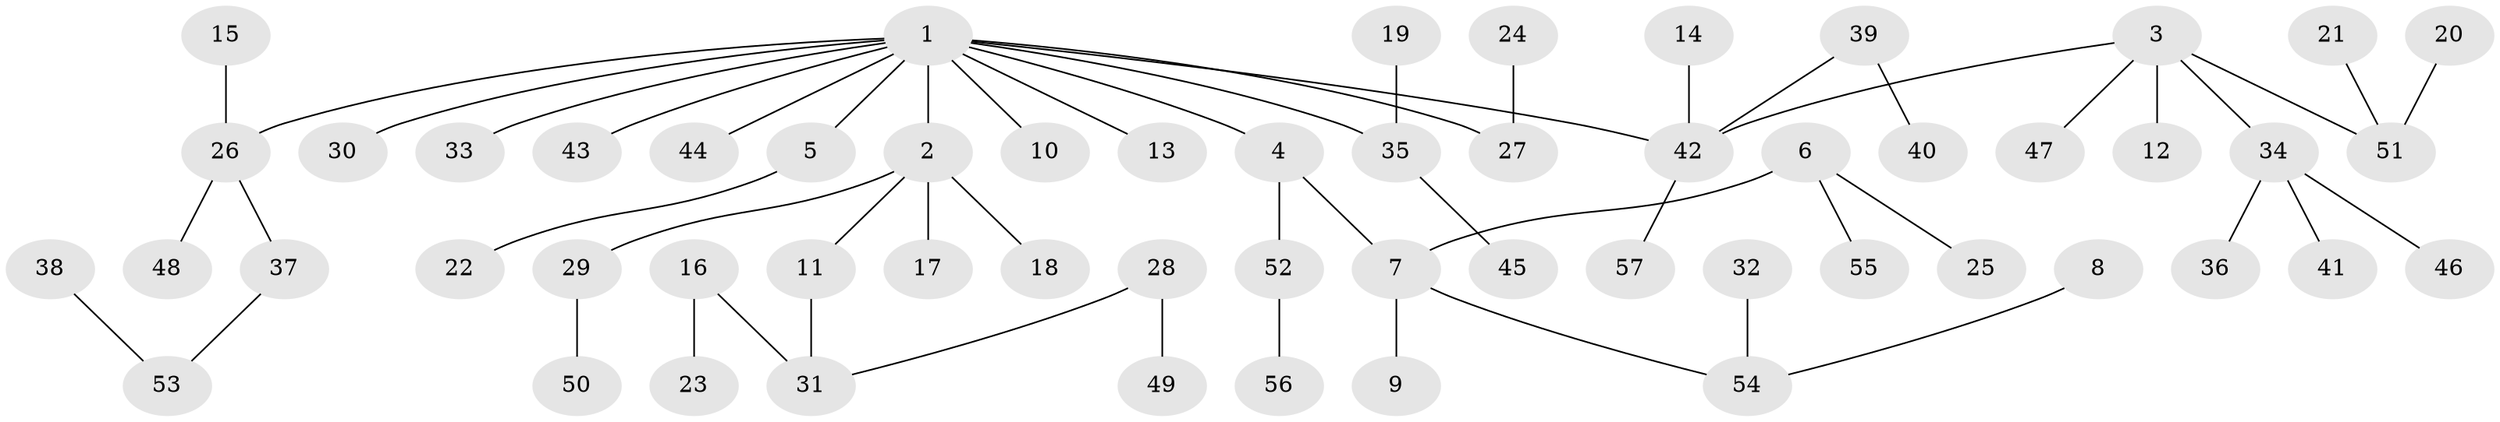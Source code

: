 // original degree distribution, {8: 0.008849557522123894, 3: 0.10619469026548672, 4: 0.10619469026548672, 5: 0.02654867256637168, 2: 0.2831858407079646, 1: 0.4690265486725664}
// Generated by graph-tools (version 1.1) at 2025/26/03/09/25 03:26:27]
// undirected, 57 vertices, 56 edges
graph export_dot {
graph [start="1"]
  node [color=gray90,style=filled];
  1;
  2;
  3;
  4;
  5;
  6;
  7;
  8;
  9;
  10;
  11;
  12;
  13;
  14;
  15;
  16;
  17;
  18;
  19;
  20;
  21;
  22;
  23;
  24;
  25;
  26;
  27;
  28;
  29;
  30;
  31;
  32;
  33;
  34;
  35;
  36;
  37;
  38;
  39;
  40;
  41;
  42;
  43;
  44;
  45;
  46;
  47;
  48;
  49;
  50;
  51;
  52;
  53;
  54;
  55;
  56;
  57;
  1 -- 2 [weight=1.0];
  1 -- 4 [weight=1.0];
  1 -- 5 [weight=1.0];
  1 -- 10 [weight=1.0];
  1 -- 13 [weight=1.0];
  1 -- 26 [weight=1.0];
  1 -- 27 [weight=1.0];
  1 -- 30 [weight=1.0];
  1 -- 33 [weight=1.0];
  1 -- 35 [weight=1.0];
  1 -- 42 [weight=1.0];
  1 -- 43 [weight=1.0];
  1 -- 44 [weight=1.0];
  2 -- 11 [weight=1.0];
  2 -- 17 [weight=1.0];
  2 -- 18 [weight=1.0];
  2 -- 29 [weight=1.0];
  3 -- 12 [weight=1.0];
  3 -- 34 [weight=1.0];
  3 -- 42 [weight=1.0];
  3 -- 47 [weight=1.0];
  3 -- 51 [weight=1.0];
  4 -- 7 [weight=1.0];
  4 -- 52 [weight=1.0];
  5 -- 22 [weight=1.0];
  6 -- 7 [weight=1.0];
  6 -- 25 [weight=1.0];
  6 -- 55 [weight=1.0];
  7 -- 9 [weight=1.0];
  7 -- 54 [weight=1.0];
  8 -- 54 [weight=1.0];
  11 -- 31 [weight=1.0];
  14 -- 42 [weight=1.0];
  15 -- 26 [weight=1.0];
  16 -- 23 [weight=1.0];
  16 -- 31 [weight=1.0];
  19 -- 35 [weight=1.0];
  20 -- 51 [weight=1.0];
  21 -- 51 [weight=1.0];
  24 -- 27 [weight=1.0];
  26 -- 37 [weight=1.0];
  26 -- 48 [weight=1.0];
  28 -- 31 [weight=1.0];
  28 -- 49 [weight=1.0];
  29 -- 50 [weight=1.0];
  32 -- 54 [weight=1.0];
  34 -- 36 [weight=1.0];
  34 -- 41 [weight=1.0];
  34 -- 46 [weight=1.0];
  35 -- 45 [weight=1.0];
  37 -- 53 [weight=1.0];
  38 -- 53 [weight=1.0];
  39 -- 40 [weight=1.0];
  39 -- 42 [weight=1.0];
  42 -- 57 [weight=1.0];
  52 -- 56 [weight=1.0];
}

